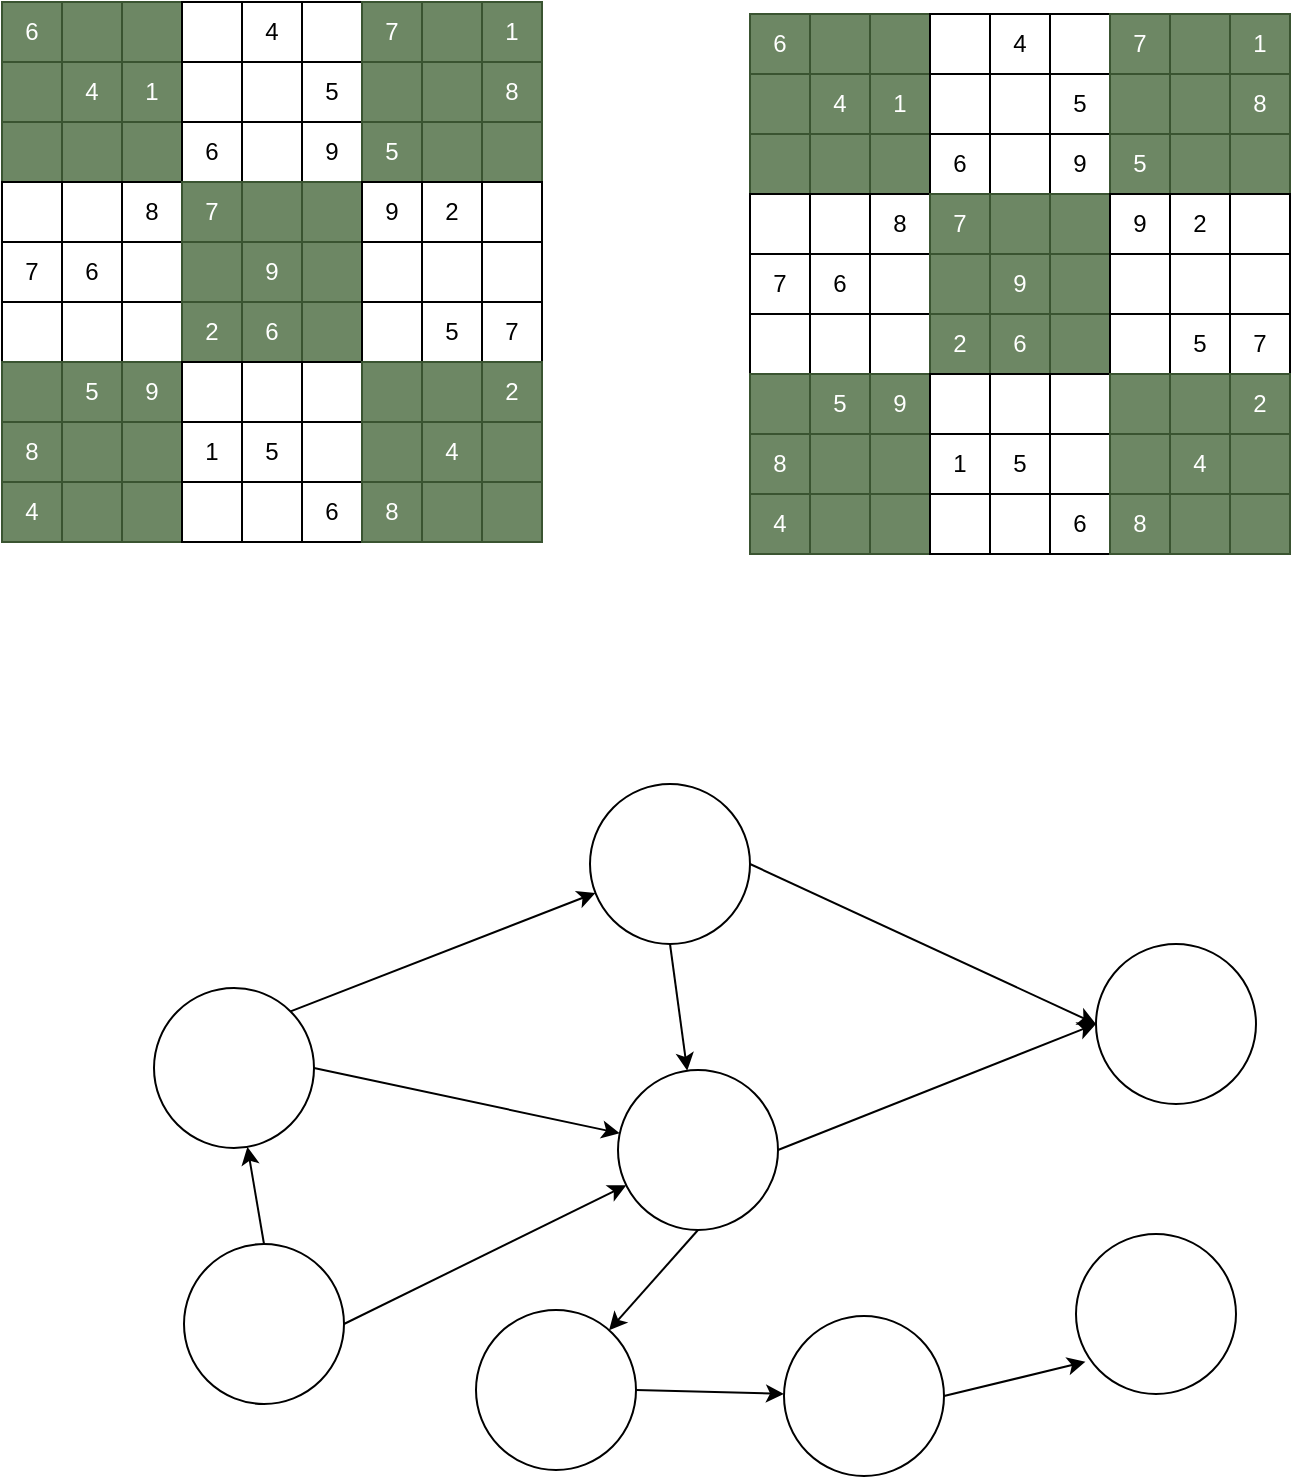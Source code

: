 <mxfile version="13.1.3">
    <diagram id="6hGFLwfOUW9BJ-s0fimq" name="Page-1">
        <mxGraphModel dx="880" dy="515" grid="0" gridSize="10" guides="1" tooltips="1" connect="1" arrows="1" fold="1" page="0" pageScale="1" pageWidth="827" pageHeight="1169" math="0" shadow="0">
            <root>
                <mxCell id="0"/>
                <mxCell id="1" parent="0"/>
                <mxCell id="125" value="" style="group;fillColor=#6d8764;strokeColor=#3A5431;fontColor=#ffffff;" vertex="1" connectable="0" parent="1">
                    <mxGeometry x="102" y="124" width="270" height="270" as="geometry"/>
                </mxCell>
                <mxCell id="11" value="" style="group;fillColor=#6d8764;strokeColor=#3A5431;fontColor=#ffffff;" vertex="1" connectable="0" parent="125">
                    <mxGeometry width="90" height="90" as="geometry"/>
                </mxCell>
                <mxCell id="2" value="6" style="whiteSpace=wrap;html=1;aspect=fixed;fillColor=#6d8764;strokeColor=#3A5431;fontColor=#ffffff;" vertex="1" parent="11">
                    <mxGeometry width="30" height="30" as="geometry"/>
                </mxCell>
                <mxCell id="3" value="" style="whiteSpace=wrap;html=1;aspect=fixed;fillColor=#6d8764;strokeColor=#3A5431;fontColor=#ffffff;" vertex="1" parent="11">
                    <mxGeometry x="30" width="30" height="30" as="geometry"/>
                </mxCell>
                <mxCell id="4" value="" style="whiteSpace=wrap;html=1;aspect=fixed;fillColor=#6d8764;strokeColor=#3A5431;fontColor=#ffffff;" vertex="1" parent="11">
                    <mxGeometry x="60" width="30" height="30" as="geometry"/>
                </mxCell>
                <mxCell id="5" value="" style="whiteSpace=wrap;html=1;aspect=fixed;fillColor=#6d8764;strokeColor=#3A5431;fontColor=#ffffff;" vertex="1" parent="11">
                    <mxGeometry y="30" width="30" height="30" as="geometry"/>
                </mxCell>
                <mxCell id="6" value="4" style="whiteSpace=wrap;html=1;aspect=fixed;fillColor=#6d8764;strokeColor=#3A5431;fontColor=#ffffff;" vertex="1" parent="11">
                    <mxGeometry x="30" y="30" width="30" height="30" as="geometry"/>
                </mxCell>
                <mxCell id="7" value="1" style="whiteSpace=wrap;html=1;aspect=fixed;fillColor=#6d8764;strokeColor=#3A5431;fontColor=#ffffff;" vertex="1" parent="11">
                    <mxGeometry x="60" y="30" width="30" height="30" as="geometry"/>
                </mxCell>
                <mxCell id="8" value="" style="whiteSpace=wrap;html=1;aspect=fixed;fillColor=#6d8764;strokeColor=#3A5431;fontColor=#ffffff;" vertex="1" parent="11">
                    <mxGeometry y="60" width="30" height="30" as="geometry"/>
                </mxCell>
                <mxCell id="9" value="" style="whiteSpace=wrap;html=1;aspect=fixed;fillColor=#6d8764;strokeColor=#3A5431;fontColor=#ffffff;" vertex="1" parent="11">
                    <mxGeometry x="30" y="60" width="30" height="30" as="geometry"/>
                </mxCell>
                <mxCell id="10" value="" style="whiteSpace=wrap;html=1;aspect=fixed;fillColor=#6d8764;strokeColor=#3A5431;fontColor=#ffffff;" vertex="1" parent="11">
                    <mxGeometry x="60" y="60" width="30" height="30" as="geometry"/>
                </mxCell>
                <mxCell id="12" value="" style="group" vertex="1" connectable="0" parent="125">
                    <mxGeometry x="90" width="90" height="90" as="geometry"/>
                </mxCell>
                <mxCell id="13" value="" style="whiteSpace=wrap;html=1;aspect=fixed;" vertex="1" parent="12">
                    <mxGeometry width="30" height="30" as="geometry"/>
                </mxCell>
                <mxCell id="14" value="4" style="whiteSpace=wrap;html=1;aspect=fixed;" vertex="1" parent="12">
                    <mxGeometry x="30" width="30" height="30" as="geometry"/>
                </mxCell>
                <mxCell id="15" value="" style="whiteSpace=wrap;html=1;aspect=fixed;" vertex="1" parent="12">
                    <mxGeometry x="60" width="30" height="30" as="geometry"/>
                </mxCell>
                <mxCell id="16" value="" style="whiteSpace=wrap;html=1;aspect=fixed;" vertex="1" parent="12">
                    <mxGeometry y="30" width="30" height="30" as="geometry"/>
                </mxCell>
                <mxCell id="17" value="" style="whiteSpace=wrap;html=1;aspect=fixed;" vertex="1" parent="12">
                    <mxGeometry x="30" y="30" width="30" height="30" as="geometry"/>
                </mxCell>
                <mxCell id="18" value="5" style="whiteSpace=wrap;html=1;aspect=fixed;" vertex="1" parent="12">
                    <mxGeometry x="60" y="30" width="30" height="30" as="geometry"/>
                </mxCell>
                <mxCell id="19" value="6" style="whiteSpace=wrap;html=1;aspect=fixed;" vertex="1" parent="12">
                    <mxGeometry y="60" width="30" height="30" as="geometry"/>
                </mxCell>
                <mxCell id="20" value="" style="whiteSpace=wrap;html=1;aspect=fixed;" vertex="1" parent="12">
                    <mxGeometry x="30" y="60" width="30" height="30" as="geometry"/>
                </mxCell>
                <mxCell id="21" value="9" style="whiteSpace=wrap;html=1;aspect=fixed;" vertex="1" parent="12">
                    <mxGeometry x="60" y="60" width="30" height="30" as="geometry"/>
                </mxCell>
                <mxCell id="22" value="" style="group;fillColor=#6d8764;strokeColor=#3A5431;fontColor=#ffffff;" vertex="1" connectable="0" parent="125">
                    <mxGeometry x="180" width="90" height="90" as="geometry"/>
                </mxCell>
                <mxCell id="23" value="7" style="whiteSpace=wrap;html=1;aspect=fixed;fillColor=#6d8764;strokeColor=#3A5431;fontColor=#ffffff;" vertex="1" parent="22">
                    <mxGeometry width="30" height="30" as="geometry"/>
                </mxCell>
                <mxCell id="24" value="" style="whiteSpace=wrap;html=1;aspect=fixed;fillColor=#6d8764;strokeColor=#3A5431;fontColor=#ffffff;" vertex="1" parent="22">
                    <mxGeometry x="30" width="30" height="30" as="geometry"/>
                </mxCell>
                <mxCell id="25" value="1" style="whiteSpace=wrap;html=1;aspect=fixed;fillColor=#6d8764;strokeColor=#3A5431;fontColor=#ffffff;" vertex="1" parent="22">
                    <mxGeometry x="60" width="30" height="30" as="geometry"/>
                </mxCell>
                <mxCell id="26" value="" style="whiteSpace=wrap;html=1;aspect=fixed;fillColor=#6d8764;strokeColor=#3A5431;fontColor=#ffffff;" vertex="1" parent="22">
                    <mxGeometry y="30" width="30" height="30" as="geometry"/>
                </mxCell>
                <mxCell id="27" value="" style="whiteSpace=wrap;html=1;aspect=fixed;fillColor=#6d8764;strokeColor=#3A5431;fontColor=#ffffff;" vertex="1" parent="22">
                    <mxGeometry x="30" y="30" width="30" height="30" as="geometry"/>
                </mxCell>
                <mxCell id="28" value="8" style="whiteSpace=wrap;html=1;aspect=fixed;fillColor=#6d8764;strokeColor=#3A5431;fontColor=#ffffff;" vertex="1" parent="22">
                    <mxGeometry x="60" y="30" width="30" height="30" as="geometry"/>
                </mxCell>
                <mxCell id="29" value="5" style="whiteSpace=wrap;html=1;aspect=fixed;fillColor=#6d8764;strokeColor=#3A5431;fontColor=#ffffff;" vertex="1" parent="22">
                    <mxGeometry y="60" width="30" height="30" as="geometry"/>
                </mxCell>
                <mxCell id="30" value="" style="whiteSpace=wrap;html=1;aspect=fixed;fillColor=#6d8764;strokeColor=#3A5431;fontColor=#ffffff;" vertex="1" parent="22">
                    <mxGeometry x="30" y="60" width="30" height="30" as="geometry"/>
                </mxCell>
                <mxCell id="31" value="" style="whiteSpace=wrap;html=1;aspect=fixed;fillColor=#6d8764;strokeColor=#3A5431;fontColor=#ffffff;" vertex="1" parent="22">
                    <mxGeometry x="60" y="60" width="30" height="30" as="geometry"/>
                </mxCell>
                <mxCell id="64" value="" style="group" vertex="1" connectable="0" parent="125">
                    <mxGeometry y="90" width="90" height="90" as="geometry"/>
                </mxCell>
                <mxCell id="65" value="" style="whiteSpace=wrap;html=1;aspect=fixed;" vertex="1" parent="64">
                    <mxGeometry width="30" height="30" as="geometry"/>
                </mxCell>
                <mxCell id="66" value="" style="whiteSpace=wrap;html=1;aspect=fixed;" vertex="1" parent="64">
                    <mxGeometry x="30" width="30" height="30" as="geometry"/>
                </mxCell>
                <mxCell id="67" value="8" style="whiteSpace=wrap;html=1;aspect=fixed;" vertex="1" parent="64">
                    <mxGeometry x="60" width="30" height="30" as="geometry"/>
                </mxCell>
                <mxCell id="68" value="7" style="whiteSpace=wrap;html=1;aspect=fixed;" vertex="1" parent="64">
                    <mxGeometry y="30" width="30" height="30" as="geometry"/>
                </mxCell>
                <mxCell id="69" value="6" style="whiteSpace=wrap;html=1;aspect=fixed;" vertex="1" parent="64">
                    <mxGeometry x="30" y="30" width="30" height="30" as="geometry"/>
                </mxCell>
                <mxCell id="70" value="" style="whiteSpace=wrap;html=1;aspect=fixed;" vertex="1" parent="64">
                    <mxGeometry x="60" y="30" width="30" height="30" as="geometry"/>
                </mxCell>
                <mxCell id="71" value="" style="whiteSpace=wrap;html=1;aspect=fixed;" vertex="1" parent="64">
                    <mxGeometry y="60" width="30" height="30" as="geometry"/>
                </mxCell>
                <mxCell id="72" value="" style="whiteSpace=wrap;html=1;aspect=fixed;" vertex="1" parent="64">
                    <mxGeometry x="30" y="60" width="30" height="30" as="geometry"/>
                </mxCell>
                <mxCell id="73" value="" style="whiteSpace=wrap;html=1;aspect=fixed;" vertex="1" parent="64">
                    <mxGeometry x="60" y="60" width="30" height="30" as="geometry"/>
                </mxCell>
                <mxCell id="74" value="" style="group;fillColor=#d0cee2;strokeColor=#56517e;" vertex="1" connectable="0" parent="125">
                    <mxGeometry x="90" y="90" width="90" height="90" as="geometry"/>
                </mxCell>
                <mxCell id="75" value="7" style="whiteSpace=wrap;html=1;aspect=fixed;fillColor=#6d8764;strokeColor=#3A5431;fontColor=#ffffff;" vertex="1" parent="74">
                    <mxGeometry width="30" height="30" as="geometry"/>
                </mxCell>
                <mxCell id="76" value="" style="whiteSpace=wrap;html=1;aspect=fixed;fillColor=#6d8764;strokeColor=#3A5431;fontColor=#ffffff;" vertex="1" parent="74">
                    <mxGeometry x="30" width="30" height="30" as="geometry"/>
                </mxCell>
                <mxCell id="77" value="" style="whiteSpace=wrap;html=1;aspect=fixed;fillColor=#6d8764;strokeColor=#3A5431;fontColor=#ffffff;" vertex="1" parent="74">
                    <mxGeometry x="60" width="30" height="30" as="geometry"/>
                </mxCell>
                <mxCell id="78" value="" style="whiteSpace=wrap;html=1;aspect=fixed;fillColor=#6d8764;strokeColor=#3A5431;fontColor=#ffffff;" vertex="1" parent="74">
                    <mxGeometry y="30" width="30" height="30" as="geometry"/>
                </mxCell>
                <mxCell id="79" value="9" style="whiteSpace=wrap;html=1;aspect=fixed;fillColor=#6d8764;strokeColor=#3A5431;fontColor=#ffffff;" vertex="1" parent="74">
                    <mxGeometry x="30" y="30" width="30" height="30" as="geometry"/>
                </mxCell>
                <mxCell id="80" value="" style="whiteSpace=wrap;html=1;aspect=fixed;fillColor=#6d8764;strokeColor=#3A5431;fontColor=#ffffff;" vertex="1" parent="74">
                    <mxGeometry x="60" y="30" width="30" height="30" as="geometry"/>
                </mxCell>
                <mxCell id="81" value="2" style="whiteSpace=wrap;html=1;aspect=fixed;fillColor=#6d8764;strokeColor=#3A5431;fontColor=#ffffff;" vertex="1" parent="74">
                    <mxGeometry y="60" width="30" height="30" as="geometry"/>
                </mxCell>
                <mxCell id="82" value="6" style="whiteSpace=wrap;html=1;aspect=fixed;fillColor=#6d8764;strokeColor=#3A5431;fontColor=#ffffff;" vertex="1" parent="74">
                    <mxGeometry x="30" y="60" width="30" height="30" as="geometry"/>
                </mxCell>
                <mxCell id="83" value="" style="whiteSpace=wrap;html=1;aspect=fixed;fillColor=#6d8764;strokeColor=#3A5431;fontColor=#ffffff;" vertex="1" parent="74">
                    <mxGeometry x="60" y="60" width="30" height="30" as="geometry"/>
                </mxCell>
                <mxCell id="84" value="" style="group" vertex="1" connectable="0" parent="125">
                    <mxGeometry x="180" y="90" width="90" height="90" as="geometry"/>
                </mxCell>
                <mxCell id="85" value="9" style="whiteSpace=wrap;html=1;aspect=fixed;" vertex="1" parent="84">
                    <mxGeometry width="30" height="30" as="geometry"/>
                </mxCell>
                <mxCell id="86" value="2" style="whiteSpace=wrap;html=1;aspect=fixed;" vertex="1" parent="84">
                    <mxGeometry x="30" width="30" height="30" as="geometry"/>
                </mxCell>
                <mxCell id="87" value="" style="whiteSpace=wrap;html=1;aspect=fixed;" vertex="1" parent="84">
                    <mxGeometry x="60" width="30" height="30" as="geometry"/>
                </mxCell>
                <mxCell id="88" value="" style="whiteSpace=wrap;html=1;aspect=fixed;" vertex="1" parent="84">
                    <mxGeometry y="30" width="30" height="30" as="geometry"/>
                </mxCell>
                <mxCell id="89" value="" style="whiteSpace=wrap;html=1;aspect=fixed;" vertex="1" parent="84">
                    <mxGeometry x="30" y="30" width="30" height="30" as="geometry"/>
                </mxCell>
                <mxCell id="90" value="" style="whiteSpace=wrap;html=1;aspect=fixed;" vertex="1" parent="84">
                    <mxGeometry x="60" y="30" width="30" height="30" as="geometry"/>
                </mxCell>
                <mxCell id="91" value="" style="whiteSpace=wrap;html=1;aspect=fixed;" vertex="1" parent="84">
                    <mxGeometry y="60" width="30" height="30" as="geometry"/>
                </mxCell>
                <mxCell id="92" value="5" style="whiteSpace=wrap;html=1;aspect=fixed;" vertex="1" parent="84">
                    <mxGeometry x="30" y="60" width="30" height="30" as="geometry"/>
                </mxCell>
                <mxCell id="93" value="7" style="whiteSpace=wrap;html=1;aspect=fixed;" vertex="1" parent="84">
                    <mxGeometry x="60" y="60" width="30" height="30" as="geometry"/>
                </mxCell>
                <mxCell id="95" value="" style="group;fillColor=#6d8764;strokeColor=#3A5431;fontColor=#ffffff;" vertex="1" connectable="0" parent="125">
                    <mxGeometry y="180" width="90" height="90" as="geometry"/>
                </mxCell>
                <mxCell id="96" value="" style="whiteSpace=wrap;html=1;aspect=fixed;fillColor=#6d8764;strokeColor=#3A5431;fontColor=#ffffff;" vertex="1" parent="95">
                    <mxGeometry width="30" height="30" as="geometry"/>
                </mxCell>
                <mxCell id="97" value="5" style="whiteSpace=wrap;html=1;aspect=fixed;fillColor=#6d8764;strokeColor=#3A5431;fontColor=#ffffff;" vertex="1" parent="95">
                    <mxGeometry x="30" width="30" height="30" as="geometry"/>
                </mxCell>
                <mxCell id="98" value="9" style="whiteSpace=wrap;html=1;aspect=fixed;fillColor=#6d8764;strokeColor=#3A5431;fontColor=#ffffff;" vertex="1" parent="95">
                    <mxGeometry x="60" width="30" height="30" as="geometry"/>
                </mxCell>
                <mxCell id="99" value="8" style="whiteSpace=wrap;html=1;aspect=fixed;fillColor=#6d8764;strokeColor=#3A5431;fontColor=#ffffff;" vertex="1" parent="95">
                    <mxGeometry y="30" width="30" height="30" as="geometry"/>
                </mxCell>
                <mxCell id="100" value="" style="whiteSpace=wrap;html=1;aspect=fixed;fillColor=#6d8764;strokeColor=#3A5431;fontColor=#ffffff;" vertex="1" parent="95">
                    <mxGeometry x="30" y="30" width="30" height="30" as="geometry"/>
                </mxCell>
                <mxCell id="101" value="" style="whiteSpace=wrap;html=1;aspect=fixed;fillColor=#6d8764;strokeColor=#3A5431;fontColor=#ffffff;" vertex="1" parent="95">
                    <mxGeometry x="60" y="30" width="30" height="30" as="geometry"/>
                </mxCell>
                <mxCell id="102" value="4" style="whiteSpace=wrap;html=1;aspect=fixed;fillColor=#6d8764;strokeColor=#3A5431;fontColor=#ffffff;" vertex="1" parent="95">
                    <mxGeometry y="60" width="30" height="30" as="geometry"/>
                </mxCell>
                <mxCell id="103" value="" style="whiteSpace=wrap;html=1;aspect=fixed;fillColor=#6d8764;strokeColor=#3A5431;fontColor=#ffffff;" vertex="1" parent="95">
                    <mxGeometry x="30" y="60" width="30" height="30" as="geometry"/>
                </mxCell>
                <mxCell id="104" value="" style="whiteSpace=wrap;html=1;aspect=fixed;fillColor=#6d8764;strokeColor=#3A5431;fontColor=#ffffff;" vertex="1" parent="95">
                    <mxGeometry x="60" y="60" width="30" height="30" as="geometry"/>
                </mxCell>
                <mxCell id="105" value="" style="group" vertex="1" connectable="0" parent="125">
                    <mxGeometry x="90" y="180" width="90" height="90" as="geometry"/>
                </mxCell>
                <mxCell id="106" value="" style="whiteSpace=wrap;html=1;aspect=fixed;" vertex="1" parent="105">
                    <mxGeometry width="30" height="30" as="geometry"/>
                </mxCell>
                <mxCell id="107" value="" style="whiteSpace=wrap;html=1;aspect=fixed;" vertex="1" parent="105">
                    <mxGeometry x="30" width="30" height="30" as="geometry"/>
                </mxCell>
                <mxCell id="108" value="" style="whiteSpace=wrap;html=1;aspect=fixed;" vertex="1" parent="105">
                    <mxGeometry x="60" width="30" height="30" as="geometry"/>
                </mxCell>
                <mxCell id="109" value="1" style="whiteSpace=wrap;html=1;aspect=fixed;" vertex="1" parent="105">
                    <mxGeometry y="30" width="30" height="30" as="geometry"/>
                </mxCell>
                <mxCell id="110" value="5" style="whiteSpace=wrap;html=1;aspect=fixed;" vertex="1" parent="105">
                    <mxGeometry x="30" y="30" width="30" height="30" as="geometry"/>
                </mxCell>
                <mxCell id="111" value="" style="whiteSpace=wrap;html=1;aspect=fixed;" vertex="1" parent="105">
                    <mxGeometry x="60" y="30" width="30" height="30" as="geometry"/>
                </mxCell>
                <mxCell id="112" value="" style="whiteSpace=wrap;html=1;aspect=fixed;" vertex="1" parent="105">
                    <mxGeometry y="60" width="30" height="30" as="geometry"/>
                </mxCell>
                <mxCell id="113" value="" style="whiteSpace=wrap;html=1;aspect=fixed;" vertex="1" parent="105">
                    <mxGeometry x="30" y="60" width="30" height="30" as="geometry"/>
                </mxCell>
                <mxCell id="114" value="6" style="whiteSpace=wrap;html=1;aspect=fixed;" vertex="1" parent="105">
                    <mxGeometry x="60" y="60" width="30" height="30" as="geometry"/>
                </mxCell>
                <mxCell id="115" value="" style="group;fillColor=#6d8764;strokeColor=#3A5431;fontColor=#ffffff;" vertex="1" connectable="0" parent="125">
                    <mxGeometry x="180" y="180" width="90" height="90" as="geometry"/>
                </mxCell>
                <mxCell id="116" value="" style="whiteSpace=wrap;html=1;aspect=fixed;fillColor=#6d8764;strokeColor=#3A5431;fontColor=#ffffff;" vertex="1" parent="115">
                    <mxGeometry width="30" height="30" as="geometry"/>
                </mxCell>
                <mxCell id="117" value="" style="whiteSpace=wrap;html=1;aspect=fixed;fillColor=#6d8764;strokeColor=#3A5431;fontColor=#ffffff;" vertex="1" parent="115">
                    <mxGeometry x="30" width="30" height="30" as="geometry"/>
                </mxCell>
                <mxCell id="118" value="2" style="whiteSpace=wrap;html=1;aspect=fixed;fillColor=#6d8764;strokeColor=#3A5431;fontColor=#ffffff;" vertex="1" parent="115">
                    <mxGeometry x="60" width="30" height="30" as="geometry"/>
                </mxCell>
                <mxCell id="119" value="" style="whiteSpace=wrap;html=1;aspect=fixed;fillColor=#6d8764;strokeColor=#3A5431;fontColor=#ffffff;" vertex="1" parent="115">
                    <mxGeometry y="30" width="30" height="30" as="geometry"/>
                </mxCell>
                <mxCell id="120" value="4" style="whiteSpace=wrap;html=1;aspect=fixed;fillColor=#6d8764;strokeColor=#3A5431;fontColor=#ffffff;" vertex="1" parent="115">
                    <mxGeometry x="30" y="30" width="30" height="30" as="geometry"/>
                </mxCell>
                <mxCell id="121" value="" style="whiteSpace=wrap;html=1;aspect=fixed;fillColor=#6d8764;strokeColor=#3A5431;fontColor=#ffffff;" vertex="1" parent="115">
                    <mxGeometry x="60" y="30" width="30" height="30" as="geometry"/>
                </mxCell>
                <mxCell id="122" value="8" style="whiteSpace=wrap;html=1;aspect=fixed;fillColor=#6d8764;strokeColor=#3A5431;fontColor=#ffffff;" vertex="1" parent="115">
                    <mxGeometry y="60" width="30" height="30" as="geometry"/>
                </mxCell>
                <mxCell id="123" value="" style="whiteSpace=wrap;html=1;aspect=fixed;fillColor=#6d8764;strokeColor=#3A5431;fontColor=#ffffff;" vertex="1" parent="115">
                    <mxGeometry x="30" y="60" width="30" height="30" as="geometry"/>
                </mxCell>
                <mxCell id="124" value="" style="whiteSpace=wrap;html=1;aspect=fixed;fillColor=#6d8764;strokeColor=#3A5431;fontColor=#ffffff;" vertex="1" parent="115">
                    <mxGeometry x="60" y="60" width="30" height="30" as="geometry"/>
                </mxCell>
                <mxCell id="128" value="" style="group;fillColor=#6d8764;strokeColor=#3A5431;fontColor=#ffffff;" vertex="1" connectable="0" parent="1">
                    <mxGeometry x="476" y="130" width="270" height="270" as="geometry"/>
                </mxCell>
                <mxCell id="129" value="" style="group;fillColor=#6d8764;strokeColor=#3A5431;fontColor=#ffffff;" vertex="1" connectable="0" parent="128">
                    <mxGeometry width="90" height="90" as="geometry"/>
                </mxCell>
                <mxCell id="130" value="6" style="whiteSpace=wrap;html=1;aspect=fixed;fillColor=#6d8764;strokeColor=#3A5431;fontColor=#ffffff;" vertex="1" parent="129">
                    <mxGeometry width="30" height="30" as="geometry"/>
                </mxCell>
                <mxCell id="131" value="" style="whiteSpace=wrap;html=1;aspect=fixed;fillColor=#6d8764;strokeColor=#3A5431;fontColor=#ffffff;" vertex="1" parent="129">
                    <mxGeometry x="30" width="30" height="30" as="geometry"/>
                </mxCell>
                <mxCell id="132" value="" style="whiteSpace=wrap;html=1;aspect=fixed;fillColor=#6d8764;strokeColor=#3A5431;fontColor=#ffffff;" vertex="1" parent="129">
                    <mxGeometry x="60" width="30" height="30" as="geometry"/>
                </mxCell>
                <mxCell id="133" value="" style="whiteSpace=wrap;html=1;aspect=fixed;fillColor=#6d8764;strokeColor=#3A5431;fontColor=#ffffff;" vertex="1" parent="129">
                    <mxGeometry y="30" width="30" height="30" as="geometry"/>
                </mxCell>
                <mxCell id="134" value="4" style="whiteSpace=wrap;html=1;aspect=fixed;fillColor=#6d8764;strokeColor=#3A5431;fontColor=#ffffff;" vertex="1" parent="129">
                    <mxGeometry x="30" y="30" width="30" height="30" as="geometry"/>
                </mxCell>
                <mxCell id="135" value="1" style="whiteSpace=wrap;html=1;aspect=fixed;fillColor=#6d8764;strokeColor=#3A5431;fontColor=#ffffff;" vertex="1" parent="129">
                    <mxGeometry x="60" y="30" width="30" height="30" as="geometry"/>
                </mxCell>
                <mxCell id="136" value="" style="whiteSpace=wrap;html=1;aspect=fixed;fillColor=#6d8764;strokeColor=#3A5431;fontColor=#ffffff;" vertex="1" parent="129">
                    <mxGeometry y="60" width="30" height="30" as="geometry"/>
                </mxCell>
                <mxCell id="137" value="" style="whiteSpace=wrap;html=1;aspect=fixed;fillColor=#6d8764;strokeColor=#3A5431;fontColor=#ffffff;" vertex="1" parent="129">
                    <mxGeometry x="30" y="60" width="30" height="30" as="geometry"/>
                </mxCell>
                <mxCell id="138" value="" style="whiteSpace=wrap;html=1;aspect=fixed;fillColor=#6d8764;strokeColor=#3A5431;fontColor=#ffffff;" vertex="1" parent="129">
                    <mxGeometry x="60" y="60" width="30" height="30" as="geometry"/>
                </mxCell>
                <mxCell id="139" value="" style="group" vertex="1" connectable="0" parent="128">
                    <mxGeometry x="90" width="90" height="90" as="geometry"/>
                </mxCell>
                <mxCell id="140" value="" style="whiteSpace=wrap;html=1;aspect=fixed;" vertex="1" parent="139">
                    <mxGeometry width="30" height="30" as="geometry"/>
                </mxCell>
                <mxCell id="141" value="4" style="whiteSpace=wrap;html=1;aspect=fixed;" vertex="1" parent="139">
                    <mxGeometry x="30" width="30" height="30" as="geometry"/>
                </mxCell>
                <mxCell id="142" value="" style="whiteSpace=wrap;html=1;aspect=fixed;" vertex="1" parent="139">
                    <mxGeometry x="60" width="30" height="30" as="geometry"/>
                </mxCell>
                <mxCell id="143" value="" style="whiteSpace=wrap;html=1;aspect=fixed;" vertex="1" parent="139">
                    <mxGeometry y="30" width="30" height="30" as="geometry"/>
                </mxCell>
                <mxCell id="144" value="" style="whiteSpace=wrap;html=1;aspect=fixed;" vertex="1" parent="139">
                    <mxGeometry x="30" y="30" width="30" height="30" as="geometry"/>
                </mxCell>
                <mxCell id="145" value="5" style="whiteSpace=wrap;html=1;aspect=fixed;" vertex="1" parent="139">
                    <mxGeometry x="60" y="30" width="30" height="30" as="geometry"/>
                </mxCell>
                <mxCell id="146" value="6" style="whiteSpace=wrap;html=1;aspect=fixed;" vertex="1" parent="139">
                    <mxGeometry y="60" width="30" height="30" as="geometry"/>
                </mxCell>
                <mxCell id="147" value="" style="whiteSpace=wrap;html=1;aspect=fixed;" vertex="1" parent="139">
                    <mxGeometry x="30" y="60" width="30" height="30" as="geometry"/>
                </mxCell>
                <mxCell id="148" value="9" style="whiteSpace=wrap;html=1;aspect=fixed;" vertex="1" parent="139">
                    <mxGeometry x="60" y="60" width="30" height="30" as="geometry"/>
                </mxCell>
                <mxCell id="149" value="" style="group;fillColor=#6d8764;strokeColor=#3A5431;fontColor=#ffffff;" vertex="1" connectable="0" parent="128">
                    <mxGeometry x="180" width="90" height="90" as="geometry"/>
                </mxCell>
                <mxCell id="150" value="7" style="whiteSpace=wrap;html=1;aspect=fixed;fillColor=#6d8764;strokeColor=#3A5431;fontColor=#ffffff;" vertex="1" parent="149">
                    <mxGeometry width="30" height="30" as="geometry"/>
                </mxCell>
                <mxCell id="151" value="" style="whiteSpace=wrap;html=1;aspect=fixed;fillColor=#6d8764;strokeColor=#3A5431;fontColor=#ffffff;" vertex="1" parent="149">
                    <mxGeometry x="30" width="30" height="30" as="geometry"/>
                </mxCell>
                <mxCell id="152" value="1" style="whiteSpace=wrap;html=1;aspect=fixed;fillColor=#6d8764;strokeColor=#3A5431;fontColor=#ffffff;" vertex="1" parent="149">
                    <mxGeometry x="60" width="30" height="30" as="geometry"/>
                </mxCell>
                <mxCell id="153" value="" style="whiteSpace=wrap;html=1;aspect=fixed;fillColor=#6d8764;strokeColor=#3A5431;fontColor=#ffffff;" vertex="1" parent="149">
                    <mxGeometry y="30" width="30" height="30" as="geometry"/>
                </mxCell>
                <mxCell id="154" value="" style="whiteSpace=wrap;html=1;aspect=fixed;fillColor=#6d8764;strokeColor=#3A5431;fontColor=#ffffff;" vertex="1" parent="149">
                    <mxGeometry x="30" y="30" width="30" height="30" as="geometry"/>
                </mxCell>
                <mxCell id="155" value="8" style="whiteSpace=wrap;html=1;aspect=fixed;fillColor=#6d8764;strokeColor=#3A5431;fontColor=#ffffff;" vertex="1" parent="149">
                    <mxGeometry x="60" y="30" width="30" height="30" as="geometry"/>
                </mxCell>
                <mxCell id="156" value="5" style="whiteSpace=wrap;html=1;aspect=fixed;fillColor=#6d8764;strokeColor=#3A5431;fontColor=#ffffff;" vertex="1" parent="149">
                    <mxGeometry y="60" width="30" height="30" as="geometry"/>
                </mxCell>
                <mxCell id="157" value="" style="whiteSpace=wrap;html=1;aspect=fixed;fillColor=#6d8764;strokeColor=#3A5431;fontColor=#ffffff;" vertex="1" parent="149">
                    <mxGeometry x="30" y="60" width="30" height="30" as="geometry"/>
                </mxCell>
                <mxCell id="158" value="" style="whiteSpace=wrap;html=1;aspect=fixed;fillColor=#6d8764;strokeColor=#3A5431;fontColor=#ffffff;" vertex="1" parent="149">
                    <mxGeometry x="60" y="60" width="30" height="30" as="geometry"/>
                </mxCell>
                <mxCell id="159" value="" style="group" vertex="1" connectable="0" parent="128">
                    <mxGeometry y="90" width="90" height="90" as="geometry"/>
                </mxCell>
                <mxCell id="160" value="" style="whiteSpace=wrap;html=1;aspect=fixed;" vertex="1" parent="159">
                    <mxGeometry width="30" height="30" as="geometry"/>
                </mxCell>
                <mxCell id="161" value="" style="whiteSpace=wrap;html=1;aspect=fixed;" vertex="1" parent="159">
                    <mxGeometry x="30" width="30" height="30" as="geometry"/>
                </mxCell>
                <mxCell id="162" value="8" style="whiteSpace=wrap;html=1;aspect=fixed;" vertex="1" parent="159">
                    <mxGeometry x="60" width="30" height="30" as="geometry"/>
                </mxCell>
                <mxCell id="163" value="7" style="whiteSpace=wrap;html=1;aspect=fixed;" vertex="1" parent="159">
                    <mxGeometry y="30" width="30" height="30" as="geometry"/>
                </mxCell>
                <mxCell id="164" value="6" style="whiteSpace=wrap;html=1;aspect=fixed;" vertex="1" parent="159">
                    <mxGeometry x="30" y="30" width="30" height="30" as="geometry"/>
                </mxCell>
                <mxCell id="165" value="" style="whiteSpace=wrap;html=1;aspect=fixed;" vertex="1" parent="159">
                    <mxGeometry x="60" y="30" width="30" height="30" as="geometry"/>
                </mxCell>
                <mxCell id="166" value="" style="whiteSpace=wrap;html=1;aspect=fixed;" vertex="1" parent="159">
                    <mxGeometry y="60" width="30" height="30" as="geometry"/>
                </mxCell>
                <mxCell id="167" value="" style="whiteSpace=wrap;html=1;aspect=fixed;" vertex="1" parent="159">
                    <mxGeometry x="30" y="60" width="30" height="30" as="geometry"/>
                </mxCell>
                <mxCell id="168" value="" style="whiteSpace=wrap;html=1;aspect=fixed;" vertex="1" parent="159">
                    <mxGeometry x="60" y="60" width="30" height="30" as="geometry"/>
                </mxCell>
                <mxCell id="169" value="" style="group;fillColor=#d0cee2;strokeColor=#56517e;" vertex="1" connectable="0" parent="128">
                    <mxGeometry x="90" y="90" width="90" height="90" as="geometry"/>
                </mxCell>
                <mxCell id="170" value="7" style="whiteSpace=wrap;html=1;aspect=fixed;fillColor=#6d8764;strokeColor=#3A5431;fontColor=#ffffff;" vertex="1" parent="169">
                    <mxGeometry width="30" height="30" as="geometry"/>
                </mxCell>
                <mxCell id="171" value="" style="whiteSpace=wrap;html=1;aspect=fixed;fillColor=#6d8764;strokeColor=#3A5431;fontColor=#ffffff;" vertex="1" parent="169">
                    <mxGeometry x="30" width="30" height="30" as="geometry"/>
                </mxCell>
                <mxCell id="172" value="" style="whiteSpace=wrap;html=1;aspect=fixed;fillColor=#6d8764;strokeColor=#3A5431;fontColor=#ffffff;" vertex="1" parent="169">
                    <mxGeometry x="60" width="30" height="30" as="geometry"/>
                </mxCell>
                <mxCell id="173" value="" style="whiteSpace=wrap;html=1;aspect=fixed;fillColor=#6d8764;strokeColor=#3A5431;fontColor=#ffffff;" vertex="1" parent="169">
                    <mxGeometry y="30" width="30" height="30" as="geometry"/>
                </mxCell>
                <mxCell id="174" value="9" style="whiteSpace=wrap;html=1;aspect=fixed;fillColor=#6d8764;strokeColor=#3A5431;fontColor=#ffffff;" vertex="1" parent="169">
                    <mxGeometry x="30" y="30" width="30" height="30" as="geometry"/>
                </mxCell>
                <mxCell id="175" value="" style="whiteSpace=wrap;html=1;aspect=fixed;fillColor=#6d8764;strokeColor=#3A5431;fontColor=#ffffff;" vertex="1" parent="169">
                    <mxGeometry x="60" y="30" width="30" height="30" as="geometry"/>
                </mxCell>
                <mxCell id="176" value="2" style="whiteSpace=wrap;html=1;aspect=fixed;fillColor=#6d8764;strokeColor=#3A5431;fontColor=#ffffff;" vertex="1" parent="169">
                    <mxGeometry y="60" width="30" height="30" as="geometry"/>
                </mxCell>
                <mxCell id="177" value="6" style="whiteSpace=wrap;html=1;aspect=fixed;fillColor=#6d8764;strokeColor=#3A5431;fontColor=#ffffff;" vertex="1" parent="169">
                    <mxGeometry x="30" y="60" width="30" height="30" as="geometry"/>
                </mxCell>
                <mxCell id="178" value="" style="whiteSpace=wrap;html=1;aspect=fixed;fillColor=#6d8764;strokeColor=#3A5431;fontColor=#ffffff;" vertex="1" parent="169">
                    <mxGeometry x="60" y="60" width="30" height="30" as="geometry"/>
                </mxCell>
                <mxCell id="179" value="" style="group" vertex="1" connectable="0" parent="128">
                    <mxGeometry x="180" y="90" width="90" height="90" as="geometry"/>
                </mxCell>
                <mxCell id="180" value="9" style="whiteSpace=wrap;html=1;aspect=fixed;" vertex="1" parent="179">
                    <mxGeometry width="30" height="30" as="geometry"/>
                </mxCell>
                <mxCell id="181" value="2" style="whiteSpace=wrap;html=1;aspect=fixed;" vertex="1" parent="179">
                    <mxGeometry x="30" width="30" height="30" as="geometry"/>
                </mxCell>
                <mxCell id="182" value="" style="whiteSpace=wrap;html=1;aspect=fixed;" vertex="1" parent="179">
                    <mxGeometry x="60" width="30" height="30" as="geometry"/>
                </mxCell>
                <mxCell id="183" value="" style="whiteSpace=wrap;html=1;aspect=fixed;" vertex="1" parent="179">
                    <mxGeometry y="30" width="30" height="30" as="geometry"/>
                </mxCell>
                <mxCell id="184" value="" style="whiteSpace=wrap;html=1;aspect=fixed;" vertex="1" parent="179">
                    <mxGeometry x="30" y="30" width="30" height="30" as="geometry"/>
                </mxCell>
                <mxCell id="185" value="" style="whiteSpace=wrap;html=1;aspect=fixed;" vertex="1" parent="179">
                    <mxGeometry x="60" y="30" width="30" height="30" as="geometry"/>
                </mxCell>
                <mxCell id="186" value="" style="whiteSpace=wrap;html=1;aspect=fixed;" vertex="1" parent="179">
                    <mxGeometry y="60" width="30" height="30" as="geometry"/>
                </mxCell>
                <mxCell id="187" value="5" style="whiteSpace=wrap;html=1;aspect=fixed;" vertex="1" parent="179">
                    <mxGeometry x="30" y="60" width="30" height="30" as="geometry"/>
                </mxCell>
                <mxCell id="188" value="7" style="whiteSpace=wrap;html=1;aspect=fixed;" vertex="1" parent="179">
                    <mxGeometry x="60" y="60" width="30" height="30" as="geometry"/>
                </mxCell>
                <mxCell id="189" value="" style="group;fillColor=#6d8764;strokeColor=#3A5431;fontColor=#ffffff;" vertex="1" connectable="0" parent="128">
                    <mxGeometry y="180" width="90" height="90" as="geometry"/>
                </mxCell>
                <mxCell id="190" value="" style="whiteSpace=wrap;html=1;aspect=fixed;fillColor=#6d8764;strokeColor=#3A5431;fontColor=#ffffff;" vertex="1" parent="189">
                    <mxGeometry width="30" height="30" as="geometry"/>
                </mxCell>
                <mxCell id="191" value="5" style="whiteSpace=wrap;html=1;aspect=fixed;fillColor=#6d8764;strokeColor=#3A5431;fontColor=#ffffff;" vertex="1" parent="189">
                    <mxGeometry x="30" width="30" height="30" as="geometry"/>
                </mxCell>
                <mxCell id="192" value="9" style="whiteSpace=wrap;html=1;aspect=fixed;fillColor=#6d8764;strokeColor=#3A5431;fontColor=#ffffff;" vertex="1" parent="189">
                    <mxGeometry x="60" width="30" height="30" as="geometry"/>
                </mxCell>
                <mxCell id="193" value="8" style="whiteSpace=wrap;html=1;aspect=fixed;fillColor=#6d8764;strokeColor=#3A5431;fontColor=#ffffff;" vertex="1" parent="189">
                    <mxGeometry y="30" width="30" height="30" as="geometry"/>
                </mxCell>
                <mxCell id="194" value="" style="whiteSpace=wrap;html=1;aspect=fixed;fillColor=#6d8764;strokeColor=#3A5431;fontColor=#ffffff;" vertex="1" parent="189">
                    <mxGeometry x="30" y="30" width="30" height="30" as="geometry"/>
                </mxCell>
                <mxCell id="195" value="" style="whiteSpace=wrap;html=1;aspect=fixed;fillColor=#6d8764;strokeColor=#3A5431;fontColor=#ffffff;" vertex="1" parent="189">
                    <mxGeometry x="60" y="30" width="30" height="30" as="geometry"/>
                </mxCell>
                <mxCell id="196" value="4" style="whiteSpace=wrap;html=1;aspect=fixed;fillColor=#6d8764;strokeColor=#3A5431;fontColor=#ffffff;" vertex="1" parent="189">
                    <mxGeometry y="60" width="30" height="30" as="geometry"/>
                </mxCell>
                <mxCell id="197" value="" style="whiteSpace=wrap;html=1;aspect=fixed;fillColor=#6d8764;strokeColor=#3A5431;fontColor=#ffffff;" vertex="1" parent="189">
                    <mxGeometry x="30" y="60" width="30" height="30" as="geometry"/>
                </mxCell>
                <mxCell id="198" value="" style="whiteSpace=wrap;html=1;aspect=fixed;fillColor=#6d8764;strokeColor=#3A5431;fontColor=#ffffff;" vertex="1" parent="189">
                    <mxGeometry x="60" y="60" width="30" height="30" as="geometry"/>
                </mxCell>
                <mxCell id="199" value="" style="group" vertex="1" connectable="0" parent="128">
                    <mxGeometry x="90" y="180" width="90" height="90" as="geometry"/>
                </mxCell>
                <mxCell id="200" value="" style="whiteSpace=wrap;html=1;aspect=fixed;" vertex="1" parent="199">
                    <mxGeometry width="30" height="30" as="geometry"/>
                </mxCell>
                <mxCell id="201" value="" style="whiteSpace=wrap;html=1;aspect=fixed;" vertex="1" parent="199">
                    <mxGeometry x="30" width="30" height="30" as="geometry"/>
                </mxCell>
                <mxCell id="202" value="" style="whiteSpace=wrap;html=1;aspect=fixed;" vertex="1" parent="199">
                    <mxGeometry x="60" width="30" height="30" as="geometry"/>
                </mxCell>
                <mxCell id="203" value="1" style="whiteSpace=wrap;html=1;aspect=fixed;" vertex="1" parent="199">
                    <mxGeometry y="30" width="30" height="30" as="geometry"/>
                </mxCell>
                <mxCell id="204" value="5" style="whiteSpace=wrap;html=1;aspect=fixed;" vertex="1" parent="199">
                    <mxGeometry x="30" y="30" width="30" height="30" as="geometry"/>
                </mxCell>
                <mxCell id="205" value="" style="whiteSpace=wrap;html=1;aspect=fixed;" vertex="1" parent="199">
                    <mxGeometry x="60" y="30" width="30" height="30" as="geometry"/>
                </mxCell>
                <mxCell id="206" value="" style="whiteSpace=wrap;html=1;aspect=fixed;" vertex="1" parent="199">
                    <mxGeometry y="60" width="30" height="30" as="geometry"/>
                </mxCell>
                <mxCell id="207" value="" style="whiteSpace=wrap;html=1;aspect=fixed;" vertex="1" parent="199">
                    <mxGeometry x="30" y="60" width="30" height="30" as="geometry"/>
                </mxCell>
                <mxCell id="208" value="6" style="whiteSpace=wrap;html=1;aspect=fixed;" vertex="1" parent="199">
                    <mxGeometry x="60" y="60" width="30" height="30" as="geometry"/>
                </mxCell>
                <mxCell id="209" value="" style="group;fillColor=#6d8764;strokeColor=#3A5431;fontColor=#ffffff;" vertex="1" connectable="0" parent="128">
                    <mxGeometry x="180" y="180" width="90" height="90" as="geometry"/>
                </mxCell>
                <mxCell id="210" value="" style="whiteSpace=wrap;html=1;aspect=fixed;fillColor=#6d8764;strokeColor=#3A5431;fontColor=#ffffff;" vertex="1" parent="209">
                    <mxGeometry width="30" height="30" as="geometry"/>
                </mxCell>
                <mxCell id="211" value="" style="whiteSpace=wrap;html=1;aspect=fixed;fillColor=#6d8764;strokeColor=#3A5431;fontColor=#ffffff;" vertex="1" parent="209">
                    <mxGeometry x="30" width="30" height="30" as="geometry"/>
                </mxCell>
                <mxCell id="212" value="2" style="whiteSpace=wrap;html=1;aspect=fixed;fillColor=#6d8764;strokeColor=#3A5431;fontColor=#ffffff;" vertex="1" parent="209">
                    <mxGeometry x="60" width="30" height="30" as="geometry"/>
                </mxCell>
                <mxCell id="213" value="" style="whiteSpace=wrap;html=1;aspect=fixed;fillColor=#6d8764;strokeColor=#3A5431;fontColor=#ffffff;" vertex="1" parent="209">
                    <mxGeometry y="30" width="30" height="30" as="geometry"/>
                </mxCell>
                <mxCell id="214" value="4" style="whiteSpace=wrap;html=1;aspect=fixed;fillColor=#6d8764;strokeColor=#3A5431;fontColor=#ffffff;" vertex="1" parent="209">
                    <mxGeometry x="30" y="30" width="30" height="30" as="geometry"/>
                </mxCell>
                <mxCell id="215" value="" style="whiteSpace=wrap;html=1;aspect=fixed;fillColor=#6d8764;strokeColor=#3A5431;fontColor=#ffffff;" vertex="1" parent="209">
                    <mxGeometry x="60" y="30" width="30" height="30" as="geometry"/>
                </mxCell>
                <mxCell id="216" value="8" style="whiteSpace=wrap;html=1;aspect=fixed;fillColor=#6d8764;strokeColor=#3A5431;fontColor=#ffffff;" vertex="1" parent="209">
                    <mxGeometry y="60" width="30" height="30" as="geometry"/>
                </mxCell>
                <mxCell id="217" value="" style="whiteSpace=wrap;html=1;aspect=fixed;fillColor=#6d8764;strokeColor=#3A5431;fontColor=#ffffff;" vertex="1" parent="209">
                    <mxGeometry x="30" y="60" width="30" height="30" as="geometry"/>
                </mxCell>
                <mxCell id="218" value="" style="whiteSpace=wrap;html=1;aspect=fixed;fillColor=#6d8764;strokeColor=#3A5431;fontColor=#ffffff;" vertex="1" parent="209">
                    <mxGeometry x="60" y="60" width="30" height="30" as="geometry"/>
                </mxCell>
                <mxCell id="227" style="edgeStyle=none;rounded=0;orthogonalLoop=1;jettySize=auto;html=1;exitX=1;exitY=0;exitDx=0;exitDy=0;" edge="1" parent="1" source="219" target="221">
                    <mxGeometry relative="1" as="geometry"/>
                </mxCell>
                <mxCell id="232" style="edgeStyle=none;rounded=0;orthogonalLoop=1;jettySize=auto;html=1;exitX=1;exitY=0.5;exitDx=0;exitDy=0;" edge="1" parent="1" source="219" target="220">
                    <mxGeometry relative="1" as="geometry"/>
                </mxCell>
                <mxCell id="219" value="" style="ellipse;whiteSpace=wrap;html=1;aspect=fixed;" vertex="1" parent="1">
                    <mxGeometry x="178" y="617" width="80" height="80" as="geometry"/>
                </mxCell>
                <mxCell id="233" style="edgeStyle=none;rounded=0;orthogonalLoop=1;jettySize=auto;html=1;exitX=0.5;exitY=1;exitDx=0;exitDy=0;" edge="1" parent="1" source="220" target="225">
                    <mxGeometry relative="1" as="geometry"/>
                </mxCell>
                <mxCell id="236" style="edgeStyle=none;rounded=0;orthogonalLoop=1;jettySize=auto;html=1;exitX=1;exitY=0.5;exitDx=0;exitDy=0;entryX=0;entryY=0.5;entryDx=0;entryDy=0;" edge="1" parent="1" source="220" target="224">
                    <mxGeometry relative="1" as="geometry"/>
                </mxCell>
                <mxCell id="220" value="" style="ellipse;whiteSpace=wrap;html=1;aspect=fixed;" vertex="1" parent="1">
                    <mxGeometry x="410" y="658" width="80" height="80" as="geometry"/>
                </mxCell>
                <mxCell id="228" style="edgeStyle=none;rounded=0;orthogonalLoop=1;jettySize=auto;html=1;exitX=0.5;exitY=1;exitDx=0;exitDy=0;" edge="1" parent="1" source="221" target="220">
                    <mxGeometry relative="1" as="geometry"/>
                </mxCell>
                <mxCell id="229" style="edgeStyle=none;rounded=0;orthogonalLoop=1;jettySize=auto;html=1;exitX=1;exitY=0.5;exitDx=0;exitDy=0;entryX=0;entryY=0.5;entryDx=0;entryDy=0;" edge="1" parent="1" source="221" target="224">
                    <mxGeometry relative="1" as="geometry"/>
                </mxCell>
                <mxCell id="221" value="" style="ellipse;whiteSpace=wrap;html=1;aspect=fixed;" vertex="1" parent="1">
                    <mxGeometry x="396" y="515" width="80" height="80" as="geometry"/>
                </mxCell>
                <mxCell id="230" style="edgeStyle=none;rounded=0;orthogonalLoop=1;jettySize=auto;html=1;exitX=1;exitY=0.5;exitDx=0;exitDy=0;" edge="1" parent="1" source="222" target="220">
                    <mxGeometry relative="1" as="geometry"/>
                </mxCell>
                <mxCell id="231" style="edgeStyle=none;rounded=0;orthogonalLoop=1;jettySize=auto;html=1;exitX=0.5;exitY=0;exitDx=0;exitDy=0;" edge="1" parent="1" source="222" target="219">
                    <mxGeometry relative="1" as="geometry"/>
                </mxCell>
                <mxCell id="222" value="" style="ellipse;whiteSpace=wrap;html=1;aspect=fixed;" vertex="1" parent="1">
                    <mxGeometry x="193" y="745" width="80" height="80" as="geometry"/>
                </mxCell>
                <mxCell id="235" style="edgeStyle=none;rounded=0;orthogonalLoop=1;jettySize=auto;html=1;exitX=1;exitY=0.5;exitDx=0;exitDy=0;entryX=0.059;entryY=0.799;entryDx=0;entryDy=0;entryPerimeter=0;" edge="1" parent="1" source="223" target="226">
                    <mxGeometry relative="1" as="geometry"/>
                </mxCell>
                <mxCell id="223" value="" style="ellipse;whiteSpace=wrap;html=1;aspect=fixed;" vertex="1" parent="1">
                    <mxGeometry x="493" y="781" width="80" height="80" as="geometry"/>
                </mxCell>
                <mxCell id="224" value="" style="ellipse;whiteSpace=wrap;html=1;aspect=fixed;" vertex="1" parent="1">
                    <mxGeometry x="649" y="595" width="80" height="80" as="geometry"/>
                </mxCell>
                <mxCell id="234" style="edgeStyle=none;rounded=0;orthogonalLoop=1;jettySize=auto;html=1;exitX=1;exitY=0.5;exitDx=0;exitDy=0;" edge="1" parent="1" source="225" target="223">
                    <mxGeometry relative="1" as="geometry"/>
                </mxCell>
                <mxCell id="225" value="" style="ellipse;whiteSpace=wrap;html=1;aspect=fixed;" vertex="1" parent="1">
                    <mxGeometry x="339" y="778" width="80" height="80" as="geometry"/>
                </mxCell>
                <mxCell id="226" value="" style="ellipse;whiteSpace=wrap;html=1;aspect=fixed;" vertex="1" parent="1">
                    <mxGeometry x="639" y="740" width="80" height="80" as="geometry"/>
                </mxCell>
            </root>
        </mxGraphModel>
    </diagram>
</mxfile>
